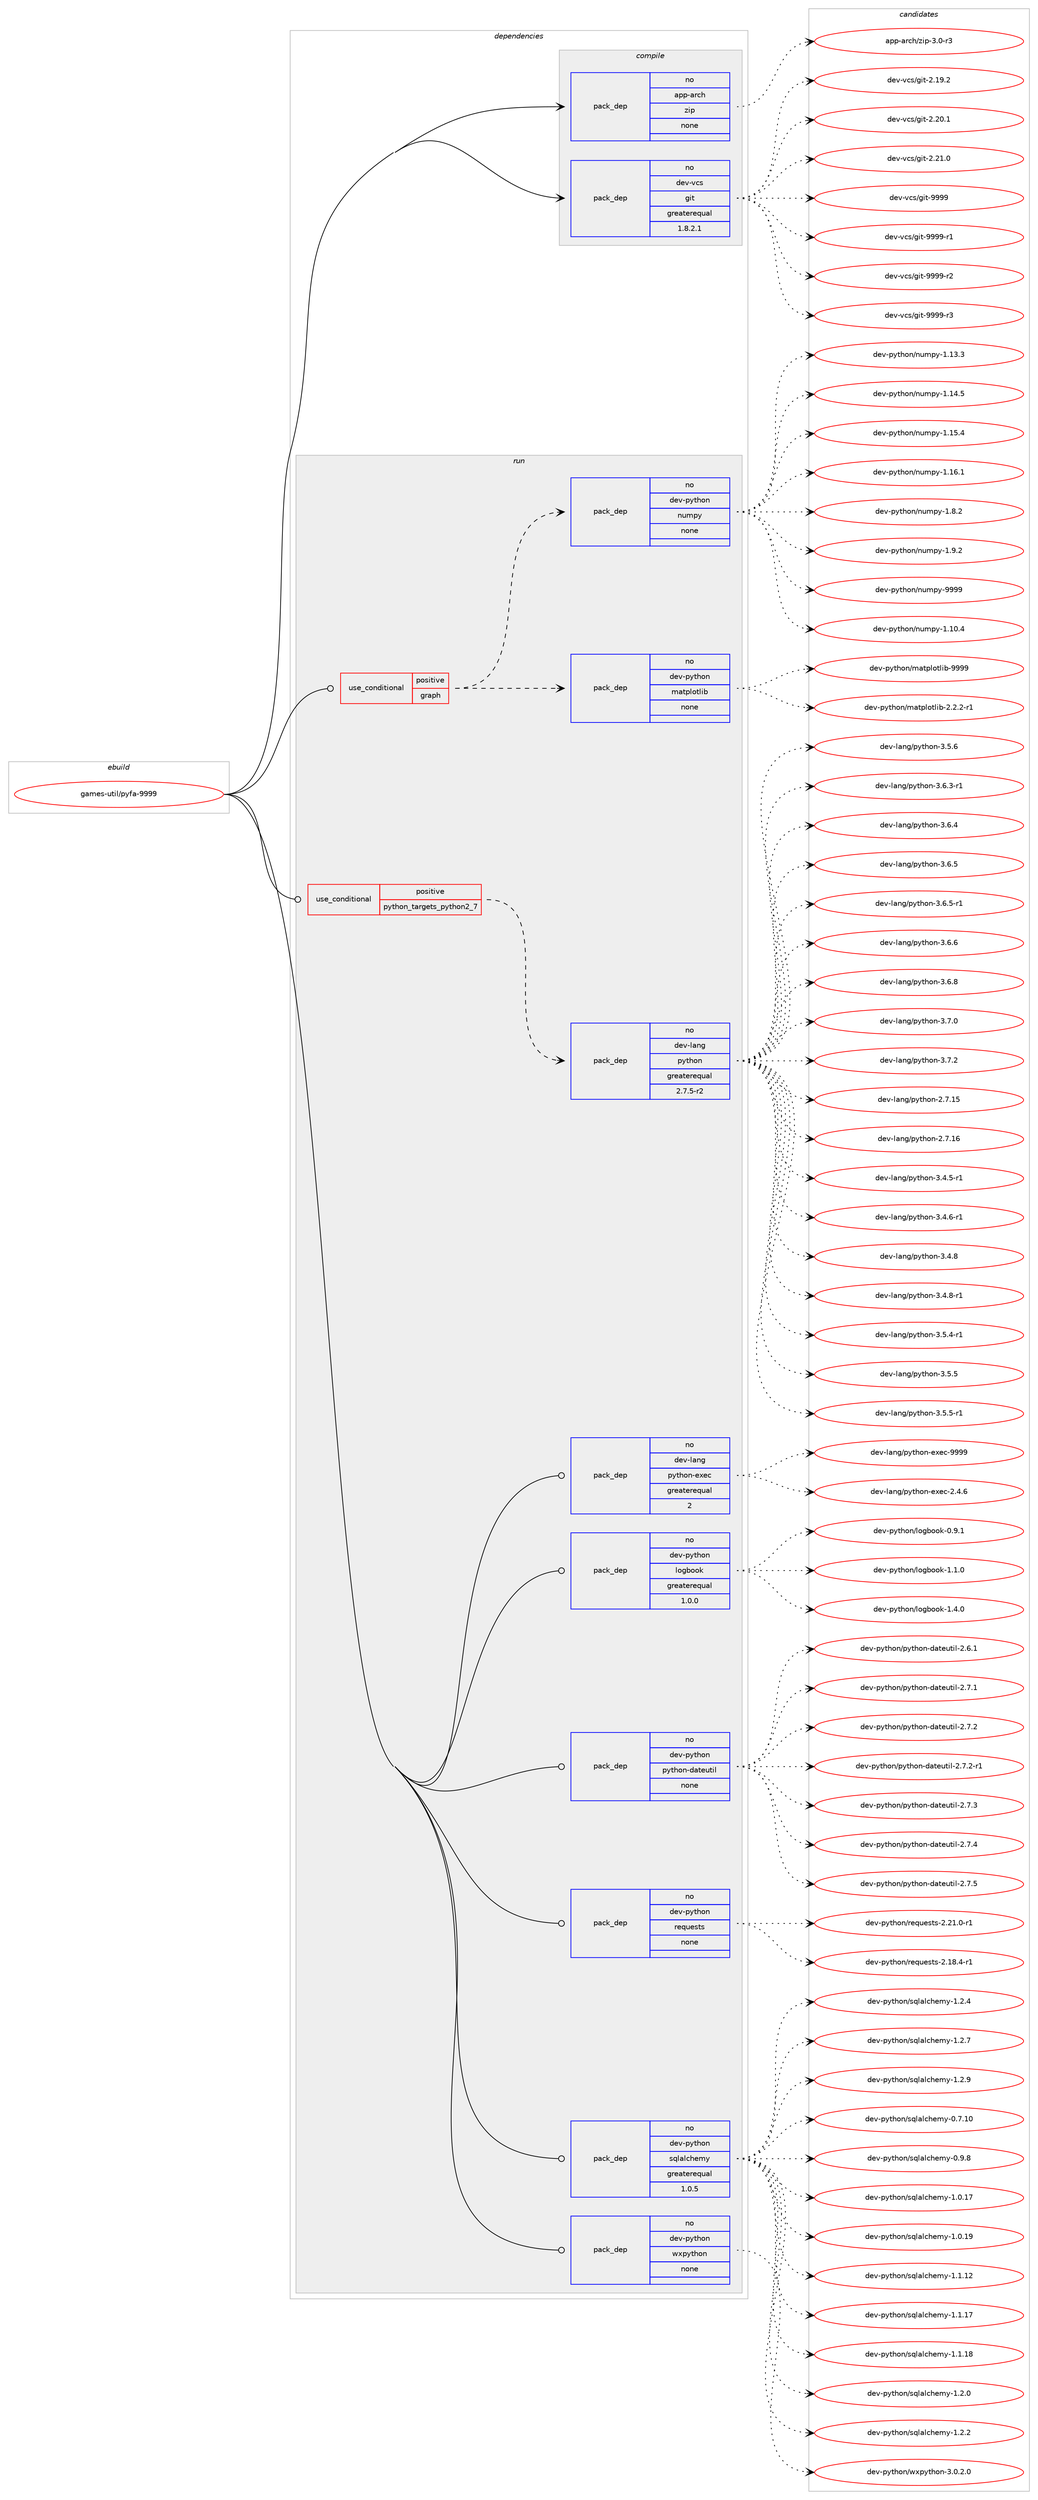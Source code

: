 digraph prolog {

# *************
# Graph options
# *************

newrank=true;
concentrate=true;
compound=true;
graph [rankdir=LR,fontname=Helvetica,fontsize=10,ranksep=1.5];#, ranksep=2.5, nodesep=0.2];
edge  [arrowhead=vee];
node  [fontname=Helvetica,fontsize=10];

# **********
# The ebuild
# **********

subgraph cluster_leftcol {
color=gray;
rank=same;
label=<<i>ebuild</i>>;
id [label="games-util/pyfa-9999", color=red, width=4, href="../games-util/pyfa-9999.svg"];
}

# ****************
# The dependencies
# ****************

subgraph cluster_midcol {
color=gray;
label=<<i>dependencies</i>>;
subgraph cluster_compile {
fillcolor="#eeeeee";
style=filled;
label=<<i>compile</i>>;
subgraph pack1110816 {
dependency1562235 [label=<<TABLE BORDER="0" CELLBORDER="1" CELLSPACING="0" CELLPADDING="4" WIDTH="220"><TR><TD ROWSPAN="6" CELLPADDING="30">pack_dep</TD></TR><TR><TD WIDTH="110">no</TD></TR><TR><TD>app-arch</TD></TR><TR><TD>zip</TD></TR><TR><TD>none</TD></TR><TR><TD></TD></TR></TABLE>>, shape=none, color=blue];
}
id:e -> dependency1562235:w [weight=20,style="solid",arrowhead="vee"];
subgraph pack1110817 {
dependency1562236 [label=<<TABLE BORDER="0" CELLBORDER="1" CELLSPACING="0" CELLPADDING="4" WIDTH="220"><TR><TD ROWSPAN="6" CELLPADDING="30">pack_dep</TD></TR><TR><TD WIDTH="110">no</TD></TR><TR><TD>dev-vcs</TD></TR><TR><TD>git</TD></TR><TR><TD>greaterequal</TD></TR><TR><TD>1.8.2.1</TD></TR></TABLE>>, shape=none, color=blue];
}
id:e -> dependency1562236:w [weight=20,style="solid",arrowhead="vee"];
}
subgraph cluster_compileandrun {
fillcolor="#eeeeee";
style=filled;
label=<<i>compile and run</i>>;
}
subgraph cluster_run {
fillcolor="#eeeeee";
style=filled;
label=<<i>run</i>>;
subgraph cond427310 {
dependency1562237 [label=<<TABLE BORDER="0" CELLBORDER="1" CELLSPACING="0" CELLPADDING="4"><TR><TD ROWSPAN="3" CELLPADDING="10">use_conditional</TD></TR><TR><TD>positive</TD></TR><TR><TD>graph</TD></TR></TABLE>>, shape=none, color=red];
subgraph pack1110818 {
dependency1562238 [label=<<TABLE BORDER="0" CELLBORDER="1" CELLSPACING="0" CELLPADDING="4" WIDTH="220"><TR><TD ROWSPAN="6" CELLPADDING="30">pack_dep</TD></TR><TR><TD WIDTH="110">no</TD></TR><TR><TD>dev-python</TD></TR><TR><TD>matplotlib</TD></TR><TR><TD>none</TD></TR><TR><TD></TD></TR></TABLE>>, shape=none, color=blue];
}
dependency1562237:e -> dependency1562238:w [weight=20,style="dashed",arrowhead="vee"];
subgraph pack1110819 {
dependency1562239 [label=<<TABLE BORDER="0" CELLBORDER="1" CELLSPACING="0" CELLPADDING="4" WIDTH="220"><TR><TD ROWSPAN="6" CELLPADDING="30">pack_dep</TD></TR><TR><TD WIDTH="110">no</TD></TR><TR><TD>dev-python</TD></TR><TR><TD>numpy</TD></TR><TR><TD>none</TD></TR><TR><TD></TD></TR></TABLE>>, shape=none, color=blue];
}
dependency1562237:e -> dependency1562239:w [weight=20,style="dashed",arrowhead="vee"];
}
id:e -> dependency1562237:w [weight=20,style="solid",arrowhead="odot"];
subgraph cond427311 {
dependency1562240 [label=<<TABLE BORDER="0" CELLBORDER="1" CELLSPACING="0" CELLPADDING="4"><TR><TD ROWSPAN="3" CELLPADDING="10">use_conditional</TD></TR><TR><TD>positive</TD></TR><TR><TD>python_targets_python2_7</TD></TR></TABLE>>, shape=none, color=red];
subgraph pack1110820 {
dependency1562241 [label=<<TABLE BORDER="0" CELLBORDER="1" CELLSPACING="0" CELLPADDING="4" WIDTH="220"><TR><TD ROWSPAN="6" CELLPADDING="30">pack_dep</TD></TR><TR><TD WIDTH="110">no</TD></TR><TR><TD>dev-lang</TD></TR><TR><TD>python</TD></TR><TR><TD>greaterequal</TD></TR><TR><TD>2.7.5-r2</TD></TR></TABLE>>, shape=none, color=blue];
}
dependency1562240:e -> dependency1562241:w [weight=20,style="dashed",arrowhead="vee"];
}
id:e -> dependency1562240:w [weight=20,style="solid",arrowhead="odot"];
subgraph pack1110821 {
dependency1562242 [label=<<TABLE BORDER="0" CELLBORDER="1" CELLSPACING="0" CELLPADDING="4" WIDTH="220"><TR><TD ROWSPAN="6" CELLPADDING="30">pack_dep</TD></TR><TR><TD WIDTH="110">no</TD></TR><TR><TD>dev-lang</TD></TR><TR><TD>python-exec</TD></TR><TR><TD>greaterequal</TD></TR><TR><TD>2</TD></TR></TABLE>>, shape=none, color=blue];
}
id:e -> dependency1562242:w [weight=20,style="solid",arrowhead="odot"];
subgraph pack1110822 {
dependency1562243 [label=<<TABLE BORDER="0" CELLBORDER="1" CELLSPACING="0" CELLPADDING="4" WIDTH="220"><TR><TD ROWSPAN="6" CELLPADDING="30">pack_dep</TD></TR><TR><TD WIDTH="110">no</TD></TR><TR><TD>dev-python</TD></TR><TR><TD>logbook</TD></TR><TR><TD>greaterequal</TD></TR><TR><TD>1.0.0</TD></TR></TABLE>>, shape=none, color=blue];
}
id:e -> dependency1562243:w [weight=20,style="solid",arrowhead="odot"];
subgraph pack1110823 {
dependency1562244 [label=<<TABLE BORDER="0" CELLBORDER="1" CELLSPACING="0" CELLPADDING="4" WIDTH="220"><TR><TD ROWSPAN="6" CELLPADDING="30">pack_dep</TD></TR><TR><TD WIDTH="110">no</TD></TR><TR><TD>dev-python</TD></TR><TR><TD>python-dateutil</TD></TR><TR><TD>none</TD></TR><TR><TD></TD></TR></TABLE>>, shape=none, color=blue];
}
id:e -> dependency1562244:w [weight=20,style="solid",arrowhead="odot"];
subgraph pack1110824 {
dependency1562245 [label=<<TABLE BORDER="0" CELLBORDER="1" CELLSPACING="0" CELLPADDING="4" WIDTH="220"><TR><TD ROWSPAN="6" CELLPADDING="30">pack_dep</TD></TR><TR><TD WIDTH="110">no</TD></TR><TR><TD>dev-python</TD></TR><TR><TD>requests</TD></TR><TR><TD>none</TD></TR><TR><TD></TD></TR></TABLE>>, shape=none, color=blue];
}
id:e -> dependency1562245:w [weight=20,style="solid",arrowhead="odot"];
subgraph pack1110825 {
dependency1562246 [label=<<TABLE BORDER="0" CELLBORDER="1" CELLSPACING="0" CELLPADDING="4" WIDTH="220"><TR><TD ROWSPAN="6" CELLPADDING="30">pack_dep</TD></TR><TR><TD WIDTH="110">no</TD></TR><TR><TD>dev-python</TD></TR><TR><TD>sqlalchemy</TD></TR><TR><TD>greaterequal</TD></TR><TR><TD>1.0.5</TD></TR></TABLE>>, shape=none, color=blue];
}
id:e -> dependency1562246:w [weight=20,style="solid",arrowhead="odot"];
subgraph pack1110826 {
dependency1562247 [label=<<TABLE BORDER="0" CELLBORDER="1" CELLSPACING="0" CELLPADDING="4" WIDTH="220"><TR><TD ROWSPAN="6" CELLPADDING="30">pack_dep</TD></TR><TR><TD WIDTH="110">no</TD></TR><TR><TD>dev-python</TD></TR><TR><TD>wxpython</TD></TR><TR><TD>none</TD></TR><TR><TD></TD></TR></TABLE>>, shape=none, color=blue];
}
id:e -> dependency1562247:w [weight=20,style="solid",arrowhead="odot"];
}
}

# **************
# The candidates
# **************

subgraph cluster_choices {
rank=same;
color=gray;
label=<<i>candidates</i>>;

subgraph choice1110816 {
color=black;
nodesep=1;
choice9711211245971149910447122105112455146484511451 [label="app-arch/zip-3.0-r3", color=red, width=4,href="../app-arch/zip-3.0-r3.svg"];
dependency1562235:e -> choice9711211245971149910447122105112455146484511451:w [style=dotted,weight="100"];
}
subgraph choice1110817 {
color=black;
nodesep=1;
choice10010111845118991154710310511645504649574650 [label="dev-vcs/git-2.19.2", color=red, width=4,href="../dev-vcs/git-2.19.2.svg"];
choice10010111845118991154710310511645504650484649 [label="dev-vcs/git-2.20.1", color=red, width=4,href="../dev-vcs/git-2.20.1.svg"];
choice10010111845118991154710310511645504650494648 [label="dev-vcs/git-2.21.0", color=red, width=4,href="../dev-vcs/git-2.21.0.svg"];
choice1001011184511899115471031051164557575757 [label="dev-vcs/git-9999", color=red, width=4,href="../dev-vcs/git-9999.svg"];
choice10010111845118991154710310511645575757574511449 [label="dev-vcs/git-9999-r1", color=red, width=4,href="../dev-vcs/git-9999-r1.svg"];
choice10010111845118991154710310511645575757574511450 [label="dev-vcs/git-9999-r2", color=red, width=4,href="../dev-vcs/git-9999-r2.svg"];
choice10010111845118991154710310511645575757574511451 [label="dev-vcs/git-9999-r3", color=red, width=4,href="../dev-vcs/git-9999-r3.svg"];
dependency1562236:e -> choice10010111845118991154710310511645504649574650:w [style=dotted,weight="100"];
dependency1562236:e -> choice10010111845118991154710310511645504650484649:w [style=dotted,weight="100"];
dependency1562236:e -> choice10010111845118991154710310511645504650494648:w [style=dotted,weight="100"];
dependency1562236:e -> choice1001011184511899115471031051164557575757:w [style=dotted,weight="100"];
dependency1562236:e -> choice10010111845118991154710310511645575757574511449:w [style=dotted,weight="100"];
dependency1562236:e -> choice10010111845118991154710310511645575757574511450:w [style=dotted,weight="100"];
dependency1562236:e -> choice10010111845118991154710310511645575757574511451:w [style=dotted,weight="100"];
}
subgraph choice1110818 {
color=black;
nodesep=1;
choice100101118451121211161041111104710997116112108111116108105984550465046504511449 [label="dev-python/matplotlib-2.2.2-r1", color=red, width=4,href="../dev-python/matplotlib-2.2.2-r1.svg"];
choice100101118451121211161041111104710997116112108111116108105984557575757 [label="dev-python/matplotlib-9999", color=red, width=4,href="../dev-python/matplotlib-9999.svg"];
dependency1562238:e -> choice100101118451121211161041111104710997116112108111116108105984550465046504511449:w [style=dotted,weight="100"];
dependency1562238:e -> choice100101118451121211161041111104710997116112108111116108105984557575757:w [style=dotted,weight="100"];
}
subgraph choice1110819 {
color=black;
nodesep=1;
choice100101118451121211161041111104711011710911212145494649484652 [label="dev-python/numpy-1.10.4", color=red, width=4,href="../dev-python/numpy-1.10.4.svg"];
choice100101118451121211161041111104711011710911212145494649514651 [label="dev-python/numpy-1.13.3", color=red, width=4,href="../dev-python/numpy-1.13.3.svg"];
choice100101118451121211161041111104711011710911212145494649524653 [label="dev-python/numpy-1.14.5", color=red, width=4,href="../dev-python/numpy-1.14.5.svg"];
choice100101118451121211161041111104711011710911212145494649534652 [label="dev-python/numpy-1.15.4", color=red, width=4,href="../dev-python/numpy-1.15.4.svg"];
choice100101118451121211161041111104711011710911212145494649544649 [label="dev-python/numpy-1.16.1", color=red, width=4,href="../dev-python/numpy-1.16.1.svg"];
choice1001011184511212111610411111047110117109112121454946564650 [label="dev-python/numpy-1.8.2", color=red, width=4,href="../dev-python/numpy-1.8.2.svg"];
choice1001011184511212111610411111047110117109112121454946574650 [label="dev-python/numpy-1.9.2", color=red, width=4,href="../dev-python/numpy-1.9.2.svg"];
choice10010111845112121116104111110471101171091121214557575757 [label="dev-python/numpy-9999", color=red, width=4,href="../dev-python/numpy-9999.svg"];
dependency1562239:e -> choice100101118451121211161041111104711011710911212145494649484652:w [style=dotted,weight="100"];
dependency1562239:e -> choice100101118451121211161041111104711011710911212145494649514651:w [style=dotted,weight="100"];
dependency1562239:e -> choice100101118451121211161041111104711011710911212145494649524653:w [style=dotted,weight="100"];
dependency1562239:e -> choice100101118451121211161041111104711011710911212145494649534652:w [style=dotted,weight="100"];
dependency1562239:e -> choice100101118451121211161041111104711011710911212145494649544649:w [style=dotted,weight="100"];
dependency1562239:e -> choice1001011184511212111610411111047110117109112121454946564650:w [style=dotted,weight="100"];
dependency1562239:e -> choice1001011184511212111610411111047110117109112121454946574650:w [style=dotted,weight="100"];
dependency1562239:e -> choice10010111845112121116104111110471101171091121214557575757:w [style=dotted,weight="100"];
}
subgraph choice1110820 {
color=black;
nodesep=1;
choice10010111845108971101034711212111610411111045504655464953 [label="dev-lang/python-2.7.15", color=red, width=4,href="../dev-lang/python-2.7.15.svg"];
choice10010111845108971101034711212111610411111045504655464954 [label="dev-lang/python-2.7.16", color=red, width=4,href="../dev-lang/python-2.7.16.svg"];
choice1001011184510897110103471121211161041111104551465246534511449 [label="dev-lang/python-3.4.5-r1", color=red, width=4,href="../dev-lang/python-3.4.5-r1.svg"];
choice1001011184510897110103471121211161041111104551465246544511449 [label="dev-lang/python-3.4.6-r1", color=red, width=4,href="../dev-lang/python-3.4.6-r1.svg"];
choice100101118451089711010347112121116104111110455146524656 [label="dev-lang/python-3.4.8", color=red, width=4,href="../dev-lang/python-3.4.8.svg"];
choice1001011184510897110103471121211161041111104551465246564511449 [label="dev-lang/python-3.4.8-r1", color=red, width=4,href="../dev-lang/python-3.4.8-r1.svg"];
choice1001011184510897110103471121211161041111104551465346524511449 [label="dev-lang/python-3.5.4-r1", color=red, width=4,href="../dev-lang/python-3.5.4-r1.svg"];
choice100101118451089711010347112121116104111110455146534653 [label="dev-lang/python-3.5.5", color=red, width=4,href="../dev-lang/python-3.5.5.svg"];
choice1001011184510897110103471121211161041111104551465346534511449 [label="dev-lang/python-3.5.5-r1", color=red, width=4,href="../dev-lang/python-3.5.5-r1.svg"];
choice100101118451089711010347112121116104111110455146534654 [label="dev-lang/python-3.5.6", color=red, width=4,href="../dev-lang/python-3.5.6.svg"];
choice1001011184510897110103471121211161041111104551465446514511449 [label="dev-lang/python-3.6.3-r1", color=red, width=4,href="../dev-lang/python-3.6.3-r1.svg"];
choice100101118451089711010347112121116104111110455146544652 [label="dev-lang/python-3.6.4", color=red, width=4,href="../dev-lang/python-3.6.4.svg"];
choice100101118451089711010347112121116104111110455146544653 [label="dev-lang/python-3.6.5", color=red, width=4,href="../dev-lang/python-3.6.5.svg"];
choice1001011184510897110103471121211161041111104551465446534511449 [label="dev-lang/python-3.6.5-r1", color=red, width=4,href="../dev-lang/python-3.6.5-r1.svg"];
choice100101118451089711010347112121116104111110455146544654 [label="dev-lang/python-3.6.6", color=red, width=4,href="../dev-lang/python-3.6.6.svg"];
choice100101118451089711010347112121116104111110455146544656 [label="dev-lang/python-3.6.8", color=red, width=4,href="../dev-lang/python-3.6.8.svg"];
choice100101118451089711010347112121116104111110455146554648 [label="dev-lang/python-3.7.0", color=red, width=4,href="../dev-lang/python-3.7.0.svg"];
choice100101118451089711010347112121116104111110455146554650 [label="dev-lang/python-3.7.2", color=red, width=4,href="../dev-lang/python-3.7.2.svg"];
dependency1562241:e -> choice10010111845108971101034711212111610411111045504655464953:w [style=dotted,weight="100"];
dependency1562241:e -> choice10010111845108971101034711212111610411111045504655464954:w [style=dotted,weight="100"];
dependency1562241:e -> choice1001011184510897110103471121211161041111104551465246534511449:w [style=dotted,weight="100"];
dependency1562241:e -> choice1001011184510897110103471121211161041111104551465246544511449:w [style=dotted,weight="100"];
dependency1562241:e -> choice100101118451089711010347112121116104111110455146524656:w [style=dotted,weight="100"];
dependency1562241:e -> choice1001011184510897110103471121211161041111104551465246564511449:w [style=dotted,weight="100"];
dependency1562241:e -> choice1001011184510897110103471121211161041111104551465346524511449:w [style=dotted,weight="100"];
dependency1562241:e -> choice100101118451089711010347112121116104111110455146534653:w [style=dotted,weight="100"];
dependency1562241:e -> choice1001011184510897110103471121211161041111104551465346534511449:w [style=dotted,weight="100"];
dependency1562241:e -> choice100101118451089711010347112121116104111110455146534654:w [style=dotted,weight="100"];
dependency1562241:e -> choice1001011184510897110103471121211161041111104551465446514511449:w [style=dotted,weight="100"];
dependency1562241:e -> choice100101118451089711010347112121116104111110455146544652:w [style=dotted,weight="100"];
dependency1562241:e -> choice100101118451089711010347112121116104111110455146544653:w [style=dotted,weight="100"];
dependency1562241:e -> choice1001011184510897110103471121211161041111104551465446534511449:w [style=dotted,weight="100"];
dependency1562241:e -> choice100101118451089711010347112121116104111110455146544654:w [style=dotted,weight="100"];
dependency1562241:e -> choice100101118451089711010347112121116104111110455146544656:w [style=dotted,weight="100"];
dependency1562241:e -> choice100101118451089711010347112121116104111110455146554648:w [style=dotted,weight="100"];
dependency1562241:e -> choice100101118451089711010347112121116104111110455146554650:w [style=dotted,weight="100"];
}
subgraph choice1110821 {
color=black;
nodesep=1;
choice1001011184510897110103471121211161041111104510112010199455046524654 [label="dev-lang/python-exec-2.4.6", color=red, width=4,href="../dev-lang/python-exec-2.4.6.svg"];
choice10010111845108971101034711212111610411111045101120101994557575757 [label="dev-lang/python-exec-9999", color=red, width=4,href="../dev-lang/python-exec-9999.svg"];
dependency1562242:e -> choice1001011184510897110103471121211161041111104510112010199455046524654:w [style=dotted,weight="100"];
dependency1562242:e -> choice10010111845108971101034711212111610411111045101120101994557575757:w [style=dotted,weight="100"];
}
subgraph choice1110822 {
color=black;
nodesep=1;
choice100101118451121211161041111104710811110398111111107454846574649 [label="dev-python/logbook-0.9.1", color=red, width=4,href="../dev-python/logbook-0.9.1.svg"];
choice100101118451121211161041111104710811110398111111107454946494648 [label="dev-python/logbook-1.1.0", color=red, width=4,href="../dev-python/logbook-1.1.0.svg"];
choice100101118451121211161041111104710811110398111111107454946524648 [label="dev-python/logbook-1.4.0", color=red, width=4,href="../dev-python/logbook-1.4.0.svg"];
dependency1562243:e -> choice100101118451121211161041111104710811110398111111107454846574649:w [style=dotted,weight="100"];
dependency1562243:e -> choice100101118451121211161041111104710811110398111111107454946494648:w [style=dotted,weight="100"];
dependency1562243:e -> choice100101118451121211161041111104710811110398111111107454946524648:w [style=dotted,weight="100"];
}
subgraph choice1110823 {
color=black;
nodesep=1;
choice10010111845112121116104111110471121211161041111104510097116101117116105108455046544649 [label="dev-python/python-dateutil-2.6.1", color=red, width=4,href="../dev-python/python-dateutil-2.6.1.svg"];
choice10010111845112121116104111110471121211161041111104510097116101117116105108455046554649 [label="dev-python/python-dateutil-2.7.1", color=red, width=4,href="../dev-python/python-dateutil-2.7.1.svg"];
choice10010111845112121116104111110471121211161041111104510097116101117116105108455046554650 [label="dev-python/python-dateutil-2.7.2", color=red, width=4,href="../dev-python/python-dateutil-2.7.2.svg"];
choice100101118451121211161041111104711212111610411111045100971161011171161051084550465546504511449 [label="dev-python/python-dateutil-2.7.2-r1", color=red, width=4,href="../dev-python/python-dateutil-2.7.2-r1.svg"];
choice10010111845112121116104111110471121211161041111104510097116101117116105108455046554651 [label="dev-python/python-dateutil-2.7.3", color=red, width=4,href="../dev-python/python-dateutil-2.7.3.svg"];
choice10010111845112121116104111110471121211161041111104510097116101117116105108455046554652 [label="dev-python/python-dateutil-2.7.4", color=red, width=4,href="../dev-python/python-dateutil-2.7.4.svg"];
choice10010111845112121116104111110471121211161041111104510097116101117116105108455046554653 [label="dev-python/python-dateutil-2.7.5", color=red, width=4,href="../dev-python/python-dateutil-2.7.5.svg"];
dependency1562244:e -> choice10010111845112121116104111110471121211161041111104510097116101117116105108455046544649:w [style=dotted,weight="100"];
dependency1562244:e -> choice10010111845112121116104111110471121211161041111104510097116101117116105108455046554649:w [style=dotted,weight="100"];
dependency1562244:e -> choice10010111845112121116104111110471121211161041111104510097116101117116105108455046554650:w [style=dotted,weight="100"];
dependency1562244:e -> choice100101118451121211161041111104711212111610411111045100971161011171161051084550465546504511449:w [style=dotted,weight="100"];
dependency1562244:e -> choice10010111845112121116104111110471121211161041111104510097116101117116105108455046554651:w [style=dotted,weight="100"];
dependency1562244:e -> choice10010111845112121116104111110471121211161041111104510097116101117116105108455046554652:w [style=dotted,weight="100"];
dependency1562244:e -> choice10010111845112121116104111110471121211161041111104510097116101117116105108455046554653:w [style=dotted,weight="100"];
}
subgraph choice1110824 {
color=black;
nodesep=1;
choice1001011184511212111610411111047114101113117101115116115455046495646524511449 [label="dev-python/requests-2.18.4-r1", color=red, width=4,href="../dev-python/requests-2.18.4-r1.svg"];
choice1001011184511212111610411111047114101113117101115116115455046504946484511449 [label="dev-python/requests-2.21.0-r1", color=red, width=4,href="../dev-python/requests-2.21.0-r1.svg"];
dependency1562245:e -> choice1001011184511212111610411111047114101113117101115116115455046495646524511449:w [style=dotted,weight="100"];
dependency1562245:e -> choice1001011184511212111610411111047114101113117101115116115455046504946484511449:w [style=dotted,weight="100"];
}
subgraph choice1110825 {
color=black;
nodesep=1;
choice1001011184511212111610411111047115113108971089910410110912145484655464948 [label="dev-python/sqlalchemy-0.7.10", color=red, width=4,href="../dev-python/sqlalchemy-0.7.10.svg"];
choice10010111845112121116104111110471151131089710899104101109121454846574656 [label="dev-python/sqlalchemy-0.9.8", color=red, width=4,href="../dev-python/sqlalchemy-0.9.8.svg"];
choice1001011184511212111610411111047115113108971089910410110912145494648464955 [label="dev-python/sqlalchemy-1.0.17", color=red, width=4,href="../dev-python/sqlalchemy-1.0.17.svg"];
choice1001011184511212111610411111047115113108971089910410110912145494648464957 [label="dev-python/sqlalchemy-1.0.19", color=red, width=4,href="../dev-python/sqlalchemy-1.0.19.svg"];
choice1001011184511212111610411111047115113108971089910410110912145494649464950 [label="dev-python/sqlalchemy-1.1.12", color=red, width=4,href="../dev-python/sqlalchemy-1.1.12.svg"];
choice1001011184511212111610411111047115113108971089910410110912145494649464955 [label="dev-python/sqlalchemy-1.1.17", color=red, width=4,href="../dev-python/sqlalchemy-1.1.17.svg"];
choice1001011184511212111610411111047115113108971089910410110912145494649464956 [label="dev-python/sqlalchemy-1.1.18", color=red, width=4,href="../dev-python/sqlalchemy-1.1.18.svg"];
choice10010111845112121116104111110471151131089710899104101109121454946504648 [label="dev-python/sqlalchemy-1.2.0", color=red, width=4,href="../dev-python/sqlalchemy-1.2.0.svg"];
choice10010111845112121116104111110471151131089710899104101109121454946504650 [label="dev-python/sqlalchemy-1.2.2", color=red, width=4,href="../dev-python/sqlalchemy-1.2.2.svg"];
choice10010111845112121116104111110471151131089710899104101109121454946504652 [label="dev-python/sqlalchemy-1.2.4", color=red, width=4,href="../dev-python/sqlalchemy-1.2.4.svg"];
choice10010111845112121116104111110471151131089710899104101109121454946504655 [label="dev-python/sqlalchemy-1.2.7", color=red, width=4,href="../dev-python/sqlalchemy-1.2.7.svg"];
choice10010111845112121116104111110471151131089710899104101109121454946504657 [label="dev-python/sqlalchemy-1.2.9", color=red, width=4,href="../dev-python/sqlalchemy-1.2.9.svg"];
dependency1562246:e -> choice1001011184511212111610411111047115113108971089910410110912145484655464948:w [style=dotted,weight="100"];
dependency1562246:e -> choice10010111845112121116104111110471151131089710899104101109121454846574656:w [style=dotted,weight="100"];
dependency1562246:e -> choice1001011184511212111610411111047115113108971089910410110912145494648464955:w [style=dotted,weight="100"];
dependency1562246:e -> choice1001011184511212111610411111047115113108971089910410110912145494648464957:w [style=dotted,weight="100"];
dependency1562246:e -> choice1001011184511212111610411111047115113108971089910410110912145494649464950:w [style=dotted,weight="100"];
dependency1562246:e -> choice1001011184511212111610411111047115113108971089910410110912145494649464955:w [style=dotted,weight="100"];
dependency1562246:e -> choice1001011184511212111610411111047115113108971089910410110912145494649464956:w [style=dotted,weight="100"];
dependency1562246:e -> choice10010111845112121116104111110471151131089710899104101109121454946504648:w [style=dotted,weight="100"];
dependency1562246:e -> choice10010111845112121116104111110471151131089710899104101109121454946504650:w [style=dotted,weight="100"];
dependency1562246:e -> choice10010111845112121116104111110471151131089710899104101109121454946504652:w [style=dotted,weight="100"];
dependency1562246:e -> choice10010111845112121116104111110471151131089710899104101109121454946504655:w [style=dotted,weight="100"];
dependency1562246:e -> choice10010111845112121116104111110471151131089710899104101109121454946504657:w [style=dotted,weight="100"];
}
subgraph choice1110826 {
color=black;
nodesep=1;
choice10010111845112121116104111110471191201121211161041111104551464846504648 [label="dev-python/wxpython-3.0.2.0", color=red, width=4,href="../dev-python/wxpython-3.0.2.0.svg"];
dependency1562247:e -> choice10010111845112121116104111110471191201121211161041111104551464846504648:w [style=dotted,weight="100"];
}
}

}

